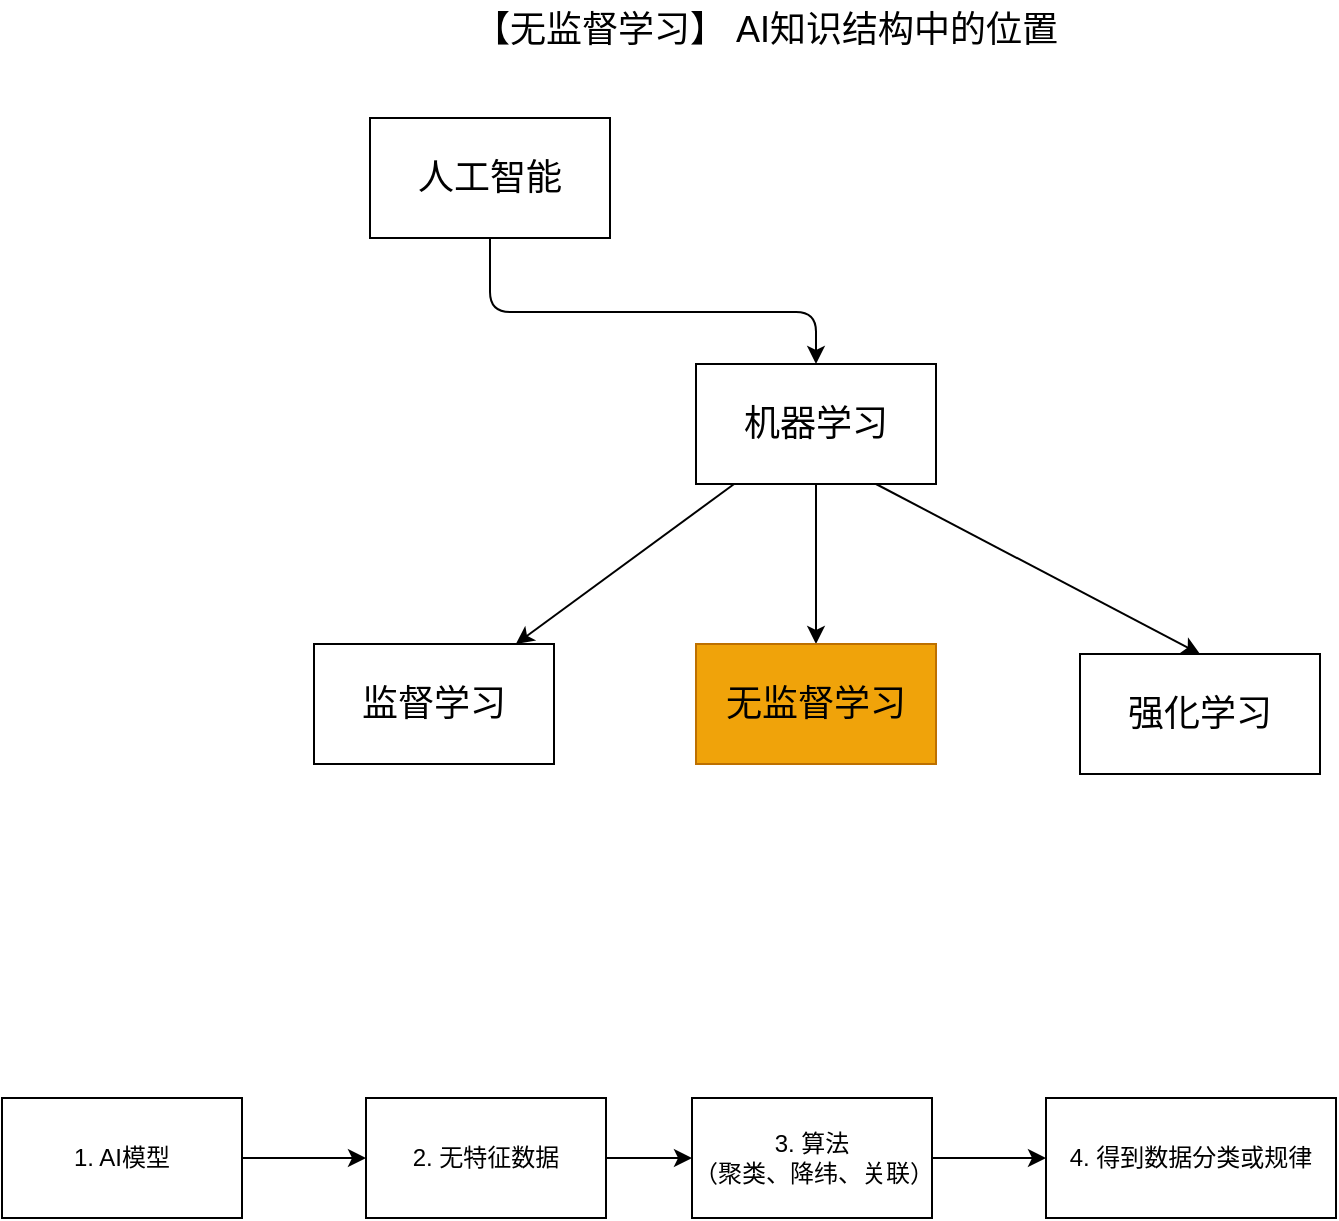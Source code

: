 <mxfile>
    <diagram id="1giV9YRlAr2HAe-2-cS8" name="第 1 页">
        <mxGraphModel dx="1354" dy="397" grid="0" gridSize="10" guides="1" tooltips="1" connect="1" arrows="1" fold="1" page="0" pageScale="1" pageWidth="827" pageHeight="1169" math="0" shadow="0">
            <root>
                <mxCell id="0"/>
                <mxCell id="1" parent="0"/>
                <mxCell id="2" value="&lt;font style=&quot;font-size: 18px;&quot;&gt;【无监督学习】 AI知识结构中的位置&lt;/font&gt;" style="text;html=1;strokeColor=none;fillColor=none;align=center;verticalAlign=middle;whiteSpace=wrap;rounded=0;" parent="1" vertex="1">
                    <mxGeometry x="170" y="34" width="314" height="30" as="geometry"/>
                </mxCell>
                <mxCell id="5" style="edgeStyle=none;html=1;exitX=0.5;exitY=1;exitDx=0;exitDy=0;entryX=0.5;entryY=0;entryDx=0;entryDy=0;fontSize=18;" parent="1" source="3" target="4" edge="1">
                    <mxGeometry relative="1" as="geometry">
                        <Array as="points">
                            <mxPoint x="189" y="190"/>
                            <mxPoint x="352" y="190"/>
                        </Array>
                    </mxGeometry>
                </mxCell>
                <mxCell id="3" value="人工智能" style="rounded=0;whiteSpace=wrap;html=1;fontSize=18;" parent="1" vertex="1">
                    <mxGeometry x="129" y="93" width="120" height="60" as="geometry"/>
                </mxCell>
                <mxCell id="7" value="" style="edgeStyle=none;html=1;fontSize=18;" parent="1" source="4" target="6" edge="1">
                    <mxGeometry relative="1" as="geometry"/>
                </mxCell>
                <mxCell id="10" value="" style="edgeStyle=none;html=1;fontSize=18;" parent="1" source="4" target="9" edge="1">
                    <mxGeometry relative="1" as="geometry"/>
                </mxCell>
                <mxCell id="12" style="edgeStyle=none;html=1;exitX=0.75;exitY=1;exitDx=0;exitDy=0;entryX=0.5;entryY=0;entryDx=0;entryDy=0;fontSize=18;" parent="1" source="4" target="11" edge="1">
                    <mxGeometry relative="1" as="geometry"/>
                </mxCell>
                <mxCell id="4" value="机器学习" style="rounded=0;whiteSpace=wrap;html=1;fontSize=18;" parent="1" vertex="1">
                    <mxGeometry x="292" y="216" width="120" height="60" as="geometry"/>
                </mxCell>
                <mxCell id="6" value="监督学习" style="whiteSpace=wrap;html=1;fontSize=18;rounded=0;fillColor=none;" parent="1" vertex="1">
                    <mxGeometry x="101" y="356" width="120" height="60" as="geometry"/>
                </mxCell>
                <mxCell id="9" value="无监督学习" style="whiteSpace=wrap;html=1;fontSize=18;rounded=0;fillColor=#f0a30a;strokeColor=#BD7000;fontColor=#000000;" parent="1" vertex="1">
                    <mxGeometry x="292" y="356" width="120" height="60" as="geometry"/>
                </mxCell>
                <mxCell id="11" value="强化学习" style="whiteSpace=wrap;html=1;fontSize=18;rounded=0;" parent="1" vertex="1">
                    <mxGeometry x="484" y="361" width="120" height="60" as="geometry"/>
                </mxCell>
                <mxCell id="17" value="" style="edgeStyle=none;html=1;" parent="1" source="13" target="14" edge="1">
                    <mxGeometry relative="1" as="geometry"/>
                </mxCell>
                <mxCell id="13" value="1. AI模型" style="rounded=0;whiteSpace=wrap;html=1;" parent="1" vertex="1">
                    <mxGeometry x="-55" y="583" width="120" height="60" as="geometry"/>
                </mxCell>
                <mxCell id="18" value="" style="edgeStyle=none;html=1;" parent="1" source="14" target="15" edge="1">
                    <mxGeometry relative="1" as="geometry"/>
                </mxCell>
                <mxCell id="14" value="2. 无特征数据" style="rounded=0;whiteSpace=wrap;html=1;" parent="1" vertex="1">
                    <mxGeometry x="127" y="583" width="120" height="60" as="geometry"/>
                </mxCell>
                <mxCell id="19" value="" style="edgeStyle=none;html=1;" parent="1" source="15" target="16" edge="1">
                    <mxGeometry relative="1" as="geometry"/>
                </mxCell>
                <mxCell id="15" value="3. 算法&lt;br&gt;（聚类、降纬、关联）" style="rounded=0;whiteSpace=wrap;html=1;" parent="1" vertex="1">
                    <mxGeometry x="290" y="583" width="120" height="60" as="geometry"/>
                </mxCell>
                <mxCell id="16" value="4. 得到数据分类或规律" style="rounded=0;whiteSpace=wrap;html=1;" parent="1" vertex="1">
                    <mxGeometry x="467" y="583" width="145" height="60" as="geometry"/>
                </mxCell>
            </root>
        </mxGraphModel>
    </diagram>
</mxfile>